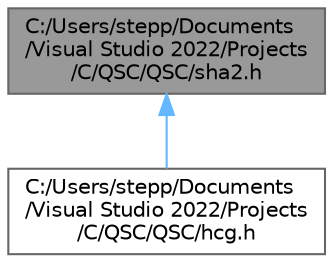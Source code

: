 digraph "C:/Users/stepp/Documents/Visual Studio 2022/Projects/C/QSC/QSC/sha2.h"
{
 // LATEX_PDF_SIZE
  bgcolor="transparent";
  edge [fontname=Helvetica,fontsize=10,labelfontname=Helvetica,labelfontsize=10];
  node [fontname=Helvetica,fontsize=10,shape=box,height=0.2,width=0.4];
  Node1 [id="Node000001",label="C:/Users/stepp/Documents\l/Visual Studio 2022/Projects\l/C/QSC/QSC/sha2.h",height=0.2,width=0.4,color="gray40", fillcolor="grey60", style="filled", fontcolor="black",tooltip="SHA2 header definition  Contains the public api and documentation for SHA2 digests,..."];
  Node1 -> Node2 [id="edge1_Node000001_Node000002",dir="back",color="steelblue1",style="solid",tooltip=" "];
  Node2 [id="Node000002",label="C:/Users/stepp/Documents\l/Visual Studio 2022/Projects\l/C/QSC/QSC/hcg.h",height=0.2,width=0.4,color="grey40", fillcolor="white", style="filled",URL="$hcg_8h.html",tooltip="Contains the public api and documentation for the HCG pseudo-random bytes generator."];
}
